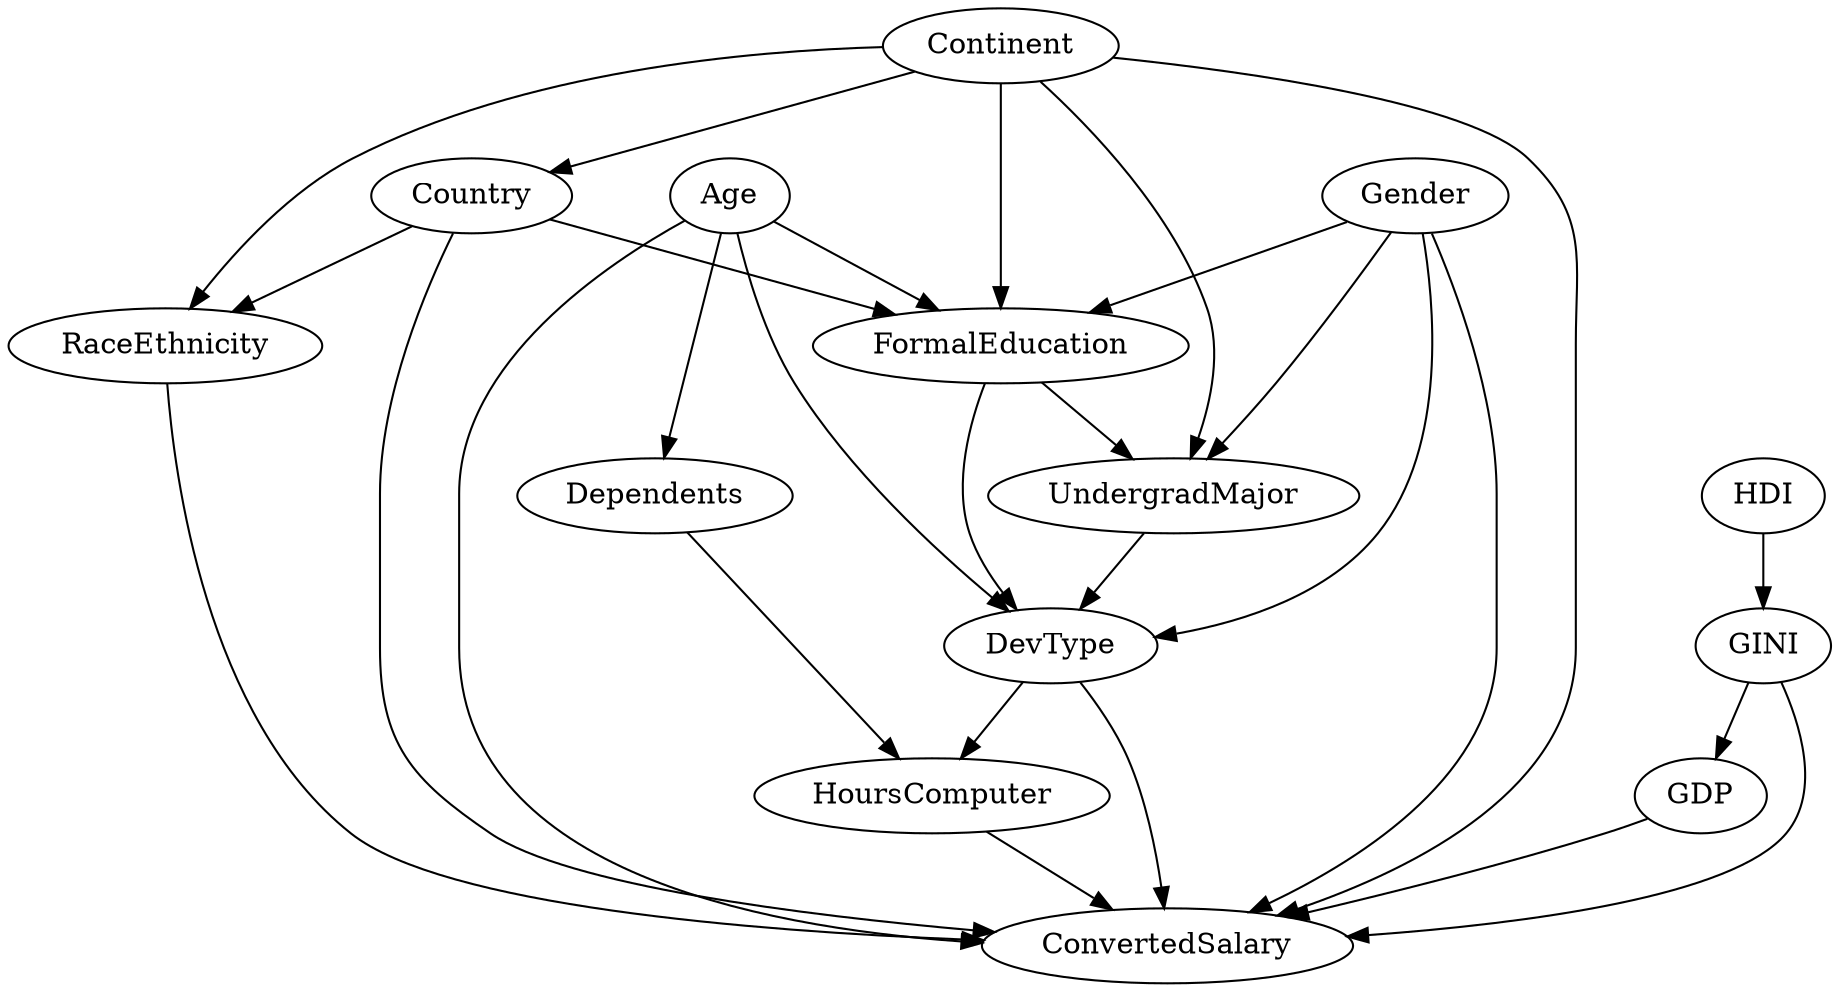 digraph SO_DAG {
    Continent;
    HoursComputer;
    UndergradMajor;
    FormalEducation;
    Age;
    Gender;
    Dependents;
    Country;
    DevType;
    RaceEthnicity;
    ConvertedSalary;
    HDI;
    GINI;
    GDP;

    HDI -> GINI;
    GINI -> ConvertedSalary;
    GINI -> GDP;
    GDP -> ConvertedSalary;
    Gender -> FormalEducation;
    Gender -> UndergradMajor;
    Gender -> DevType;
    Gender -> ConvertedSalary;
    Country -> ConvertedSalary;
    Country -> FormalEducation;
    Country -> RaceEthnicity;
    Continent -> Country;
    FormalEducation -> DevType;
    FormalEducation -> UndergradMajor;
    Continent -> UndergradMajor;
    Continent -> FormalEducation;
    Continent -> RaceEthnicity;
    Continent -> ConvertedSalary;
    RaceEthnicity -> ConvertedSalary;
    UndergradMajor -> DevType;
    DevType -> ConvertedSalary;
    DevType -> HoursComputer;
    Age -> ConvertedSalary;
    Age -> DevType;
    Age -> Dependents;
    Age -> FormalEducation;
    Dependents -> HoursComputer;
    HoursComputer -> ConvertedSalary;
}
